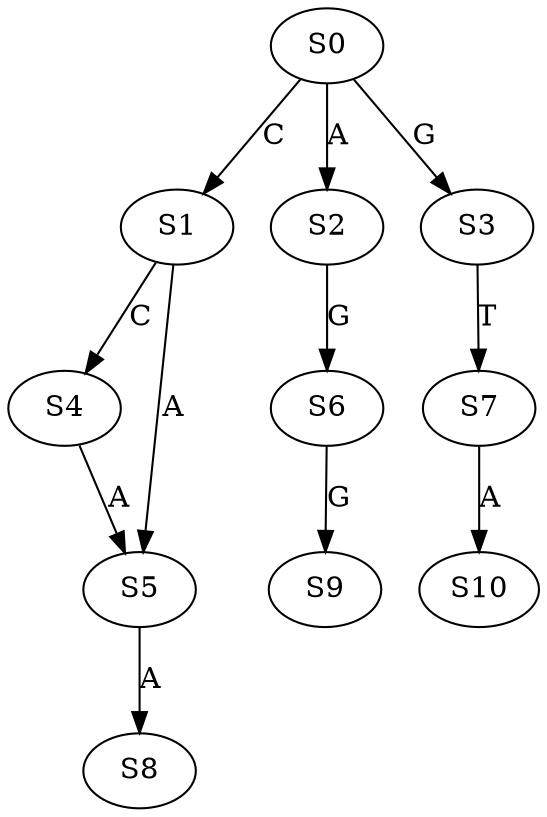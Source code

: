 strict digraph  {
	S0 -> S1 [ label = C ];
	S0 -> S2 [ label = A ];
	S0 -> S3 [ label = G ];
	S1 -> S4 [ label = C ];
	S1 -> S5 [ label = A ];
	S2 -> S6 [ label = G ];
	S3 -> S7 [ label = T ];
	S4 -> S5 [ label = A ];
	S5 -> S8 [ label = A ];
	S6 -> S9 [ label = G ];
	S7 -> S10 [ label = A ];
}
